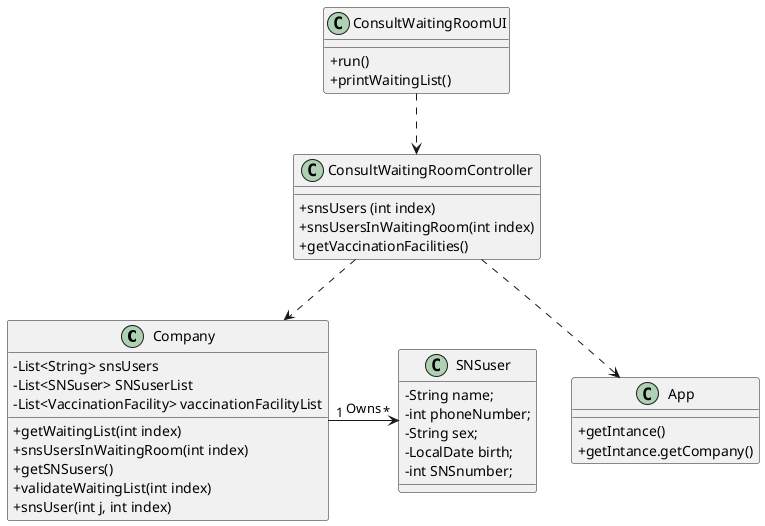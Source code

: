 @startuml
'https://plantuml.com/class-diagram

skinparam classAttributeIconSize 0

Class Company{
-List<String> snsUsers
-List<SNSuser> SNSuserList
-List<VaccinationFacility> vaccinationFacilityList
    +getWaitingList(int index)
    +snsUsersInWaitingRoom(int index)
    +getSNSusers()
    +validateWaitingList(int index)
    +snsUser(int j, int index)
}


Class App{
+getIntance()
+getIntance.getCompany()
}

Class SNSuser{
- String name;
- int phoneNumber;
- String sex;
- LocalDate birth;
- int SNSnumber;
}

Class ConsultWaitingRoomUI{
+run()
+printWaitingList()
}
Class ConsultWaitingRoomController{
+snsUsers (int index)
+snsUsersInWaitingRoom(int index)
+getVaccinationFacilities()
}


ConsultWaitingRoomUI..>ConsultWaitingRoomController
ConsultWaitingRoomController..>Company
ConsultWaitingRoomController..>App
Company"1"->"*"SNSuser:Owns

@enduml